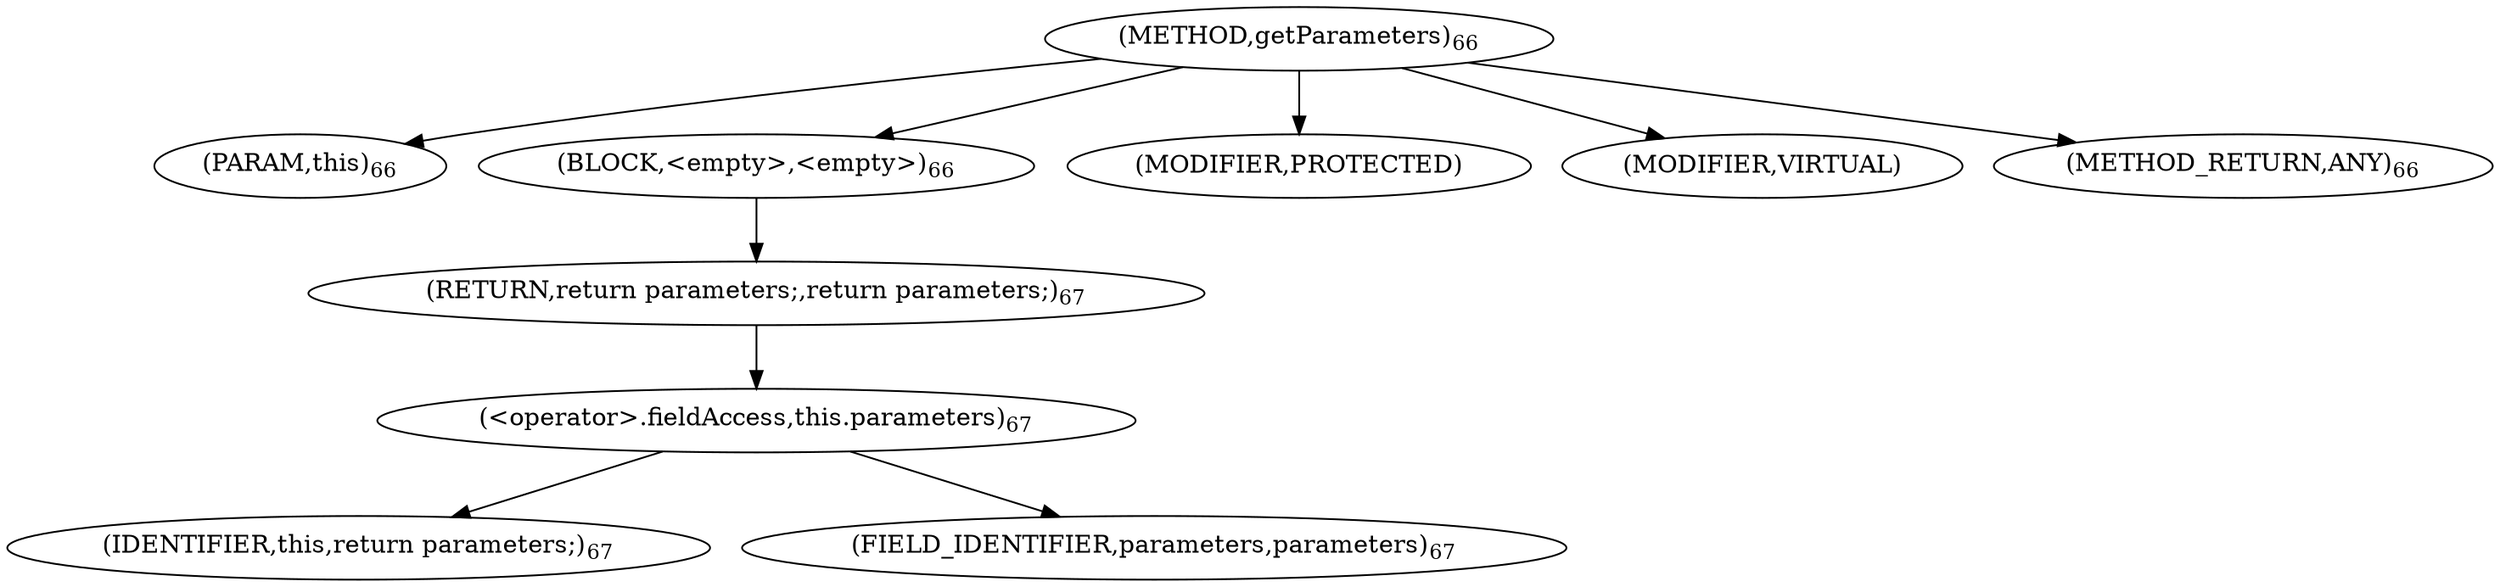 digraph "getParameters" {  
"33" [label = <(METHOD,getParameters)<SUB>66</SUB>> ]
"34" [label = <(PARAM,this)<SUB>66</SUB>> ]
"35" [label = <(BLOCK,&lt;empty&gt;,&lt;empty&gt;)<SUB>66</SUB>> ]
"36" [label = <(RETURN,return parameters;,return parameters;)<SUB>67</SUB>> ]
"37" [label = <(&lt;operator&gt;.fieldAccess,this.parameters)<SUB>67</SUB>> ]
"38" [label = <(IDENTIFIER,this,return parameters;)<SUB>67</SUB>> ]
"39" [label = <(FIELD_IDENTIFIER,parameters,parameters)<SUB>67</SUB>> ]
"40" [label = <(MODIFIER,PROTECTED)> ]
"41" [label = <(MODIFIER,VIRTUAL)> ]
"42" [label = <(METHOD_RETURN,ANY)<SUB>66</SUB>> ]
  "33" -> "34" 
  "33" -> "35" 
  "33" -> "40" 
  "33" -> "41" 
  "33" -> "42" 
  "35" -> "36" 
  "36" -> "37" 
  "37" -> "38" 
  "37" -> "39" 
}
